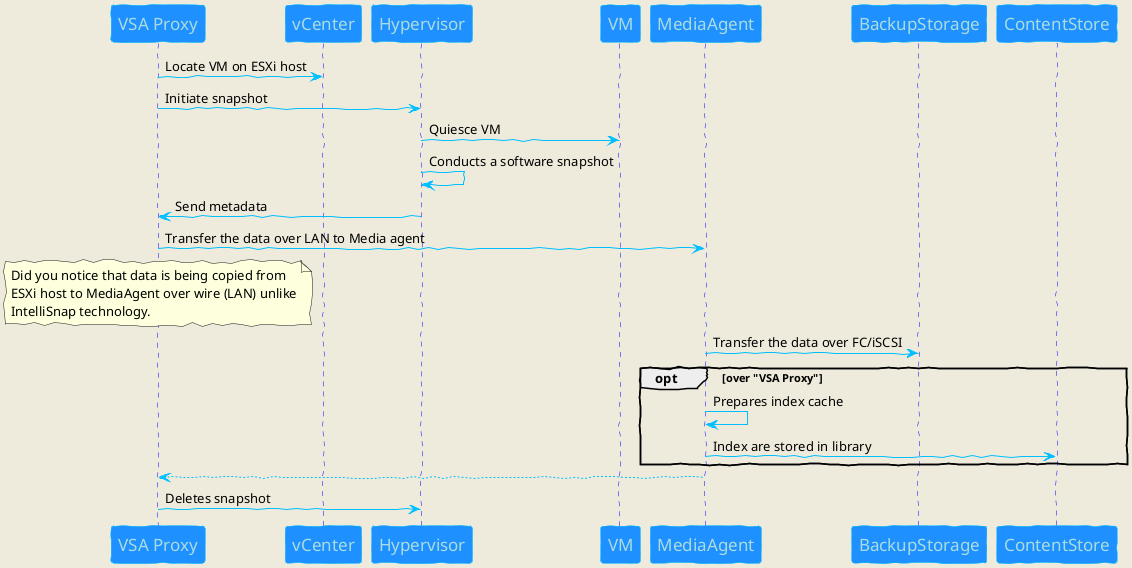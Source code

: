 @startuml

@startuml
skinparam backgroundColor #EEEBDC
skinparam handwritten true

skinparam sequence {
	ArrowColor DeepSkyBlue
	ActorBorderColor DeepSkyBlue
	LifeLineBorderColor blue
	LifeLineBackgroundColor #A9DCDF

	ParticipantBorderColor DeepSkyBlue
	ParticipantBackgroundColor DodgerBlue
	ParticipantFontName Impact
	ParticipantFontSize 17
	ParticipantFontColor #A9DCDF

	ActorBackgroundColor aqua
	ActorFontColor DeepSkyBlue
	ActorFontSize 17
	ActorFontName Aapex
}

participant "VSA Proxy"
participant vCenter
participant Hypervisor
participant VM
participant MediaAgent


"VSA Proxy" -> vCenter: Locate VM on ESXi host
"VSA Proxy" -> Hypervisor: Initiate snapshot
Hypervisor -> VM: Quiesce VM
Hypervisor -> Hypervisor: Conducts a software snapshot
Hypervisor -> "VSA Proxy": Send metadata
"VSA Proxy" -> MediaAgent: Transfer the data over LAN to Media agent
note over "VSA Proxy"
    Did you notice that data is being copied from
    ESXi host to MediaAgent over wire (LAN) unlike
    IntelliSnap technology.
end note
MediaAgent -> BackupStorage: Transfer the data over FC/iSCSI
opt over "VSA Proxy"
    MediaAgent -> MediaAgent: Prepares index cache
    MediaAgent -> ContentStore: Index are stored in library
end
MediaAgent --> "VSA Proxy"
"VSA Proxy" -> Hypervisor: Deletes snapshot



@enduml